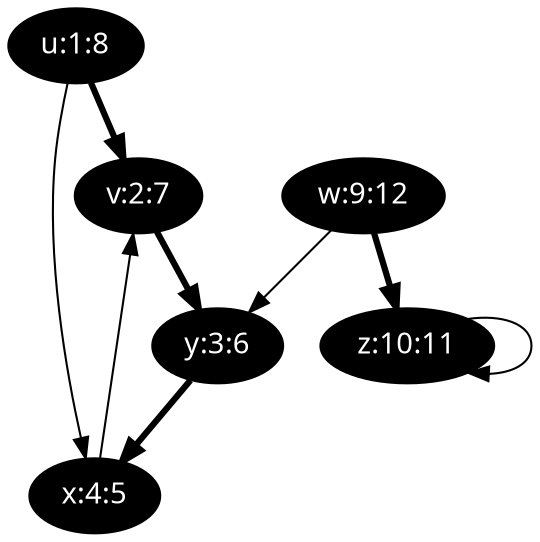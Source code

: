 Digraph {
u [ label="u:1:8" fontcolor=white style=filled fontname="time-bold" fillcolor=black ];
v [ label="v:2:7" fontcolor=white style=filled fontname="time-bold" fillcolor=black ];
w [ label="w:9:12" fontcolor=white style=filled fontname="time-bold" fillcolor=black ];
x [ label="x:4:5" fontcolor=white style=filled fontname="time-bold" fillcolor=black ];
y [ label="y:3:6" fontcolor=white style=filled fontname="time-bold" fillcolor=black ];
z [ label="z:10:11" fontcolor=white style=filled fontname="time-bold" fillcolor=black ];
u->x[label="", penwidth=1];
u->v[label="", penwidth=3];
v->y[label="", penwidth=3];
w->y[label="", penwidth=1];
w->z[label="", penwidth=3];
x->v[label="", penwidth=1];
y->x[label="", penwidth=3];
z->z[label="", penwidth=1];
}